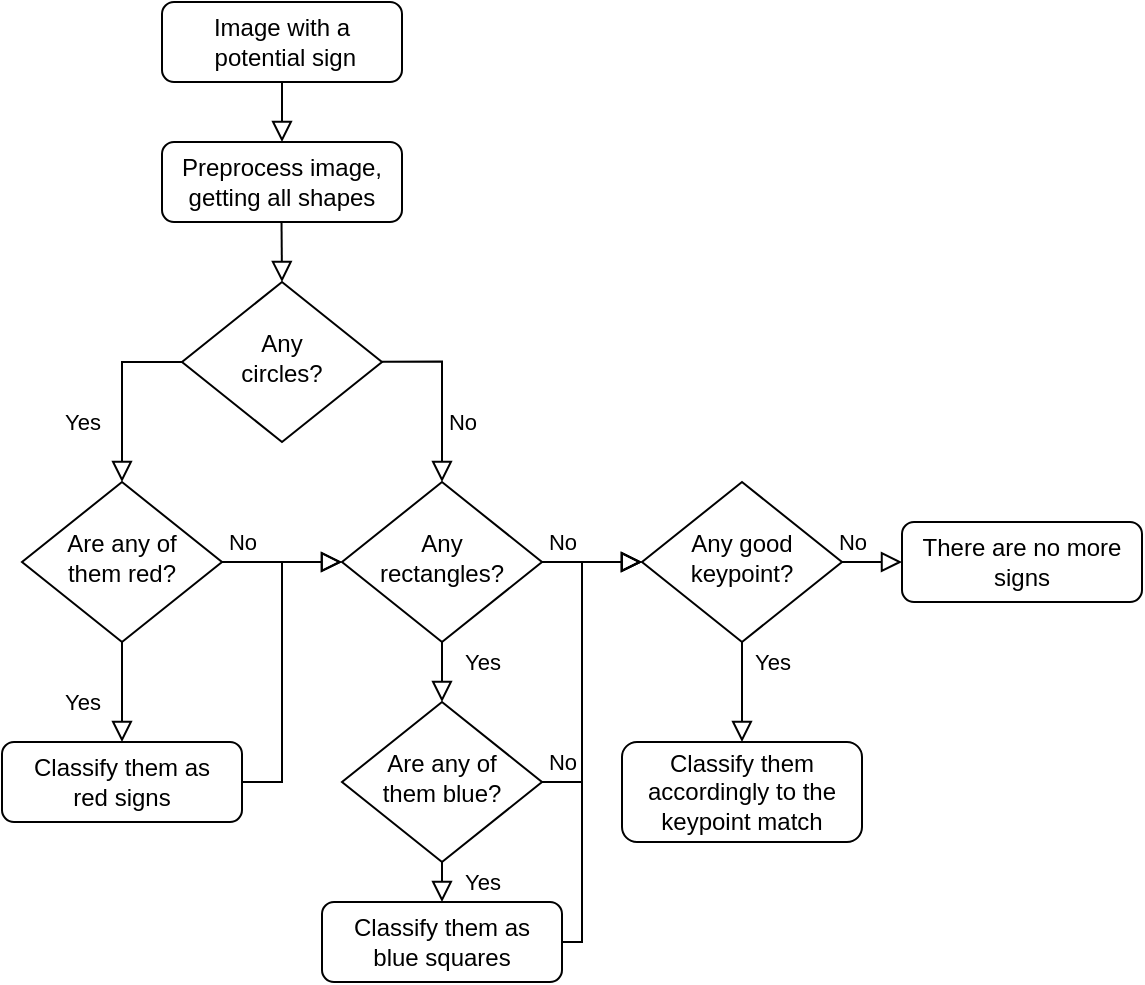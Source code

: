<mxfile version="17.5.0" type="device"><diagram id="C5RBs43oDa-KdzZeNtuy" name="Page-1"><mxGraphModel dx="1342" dy="628" grid="1" gridSize="10" guides="1" tooltips="1" connect="1" arrows="1" fold="1" page="1" pageScale="1" pageWidth="827" pageHeight="1169" math="0" shadow="0"><root><mxCell id="WIyWlLk6GJQsqaUBKTNV-0"/><mxCell id="WIyWlLk6GJQsqaUBKTNV-1" parent="WIyWlLk6GJQsqaUBKTNV-0"/><mxCell id="WIyWlLk6GJQsqaUBKTNV-2" value="" style="rounded=0;html=1;jettySize=auto;orthogonalLoop=1;fontSize=11;endArrow=block;endFill=0;endSize=8;strokeWidth=1;shadow=0;labelBackgroundColor=none;edgeStyle=orthogonalEdgeStyle;" parent="WIyWlLk6GJQsqaUBKTNV-1" source="WIyWlLk6GJQsqaUBKTNV-3" edge="1"><mxGeometry relative="1" as="geometry"><mxPoint x="220" y="100" as="targetPoint"/><Array as="points"><mxPoint x="220" y="90"/><mxPoint x="220" y="90"/></Array></mxGeometry></mxCell><mxCell id="WIyWlLk6GJQsqaUBKTNV-3" value="&lt;div&gt;Image with a&lt;/div&gt;&lt;div&gt;&amp;nbsp;potential sign&lt;br&gt;&lt;/div&gt;" style="rounded=1;whiteSpace=wrap;html=1;fontSize=12;glass=0;strokeWidth=1;shadow=0;" parent="WIyWlLk6GJQsqaUBKTNV-1" vertex="1"><mxGeometry x="160" y="30" width="120" height="40" as="geometry"/></mxCell><mxCell id="d0iDLx4WBVO7l3PTkfhY-0" value="&lt;div&gt;Preprocess image,&lt;/div&gt;&lt;div&gt;getting all shapes&lt;br&gt;&lt;/div&gt;" style="rounded=1;whiteSpace=wrap;html=1;fontSize=12;glass=0;strokeWidth=1;shadow=0;" parent="WIyWlLk6GJQsqaUBKTNV-1" vertex="1"><mxGeometry x="160" y="100" width="120" height="40" as="geometry"/></mxCell><mxCell id="d0iDLx4WBVO7l3PTkfhY-3" value="" style="rounded=0;html=1;jettySize=auto;orthogonalLoop=1;fontSize=11;endArrow=block;endFill=0;endSize=8;strokeWidth=1;shadow=0;labelBackgroundColor=none;edgeStyle=orthogonalEdgeStyle;" parent="WIyWlLk6GJQsqaUBKTNV-1" edge="1"><mxGeometry relative="1" as="geometry"><mxPoint x="219.76" y="140" as="sourcePoint"/><mxPoint x="220" y="170" as="targetPoint"/></mxGeometry></mxCell><mxCell id="d0iDLx4WBVO7l3PTkfhY-6" value="&lt;div&gt;Any&lt;/div&gt;&lt;div&gt;circles?&lt;/div&gt;" style="rhombus;whiteSpace=wrap;html=1;shadow=0;fontFamily=Helvetica;fontSize=12;align=center;strokeWidth=1;spacing=6;spacingTop=-4;" parent="WIyWlLk6GJQsqaUBKTNV-1" vertex="1"><mxGeometry x="170" y="170" width="100" height="80" as="geometry"/></mxCell><mxCell id="d0iDLx4WBVO7l3PTkfhY-8" value="No" style="edgeStyle=orthogonalEdgeStyle;rounded=0;html=1;jettySize=auto;orthogonalLoop=1;fontSize=11;endArrow=block;endFill=0;endSize=8;strokeWidth=1;shadow=0;labelBackgroundColor=none;entryX=0.5;entryY=0;entryDx=0;entryDy=0;" parent="WIyWlLk6GJQsqaUBKTNV-1" target="d0iDLx4WBVO7l3PTkfhY-13" edge="1"><mxGeometry x="0.336" y="10" relative="1" as="geometry"><mxPoint as="offset"/><mxPoint x="270" y="209.83" as="sourcePoint"/><mxPoint x="300" y="270.0" as="targetPoint"/><Array as="points"><mxPoint x="300" y="210"/></Array></mxGeometry></mxCell><mxCell id="d0iDLx4WBVO7l3PTkfhY-9" value="Yes" style="rounded=0;html=1;jettySize=auto;orthogonalLoop=1;fontSize=11;endArrow=block;endFill=0;endSize=8;strokeWidth=1;shadow=0;labelBackgroundColor=none;edgeStyle=orthogonalEdgeStyle;exitX=0;exitY=0.5;exitDx=0;exitDy=0;entryX=0.5;entryY=0;entryDx=0;entryDy=0;" parent="WIyWlLk6GJQsqaUBKTNV-1" source="d0iDLx4WBVO7l3PTkfhY-6" edge="1"><mxGeometry x="0.333" y="-20" relative="1" as="geometry"><mxPoint as="offset"/><mxPoint x="140" y="200" as="sourcePoint"/><mxPoint x="140" y="270.0" as="targetPoint"/><Array as="points"><mxPoint x="140" y="210"/></Array></mxGeometry></mxCell><mxCell id="d0iDLx4WBVO7l3PTkfhY-12" value="&lt;div&gt;Are any of&lt;/div&gt;&lt;div&gt;them red?&lt;br&gt;&lt;/div&gt;" style="rhombus;whiteSpace=wrap;html=1;shadow=0;fontFamily=Helvetica;fontSize=12;align=center;strokeWidth=1;spacing=6;spacingTop=-4;" parent="WIyWlLk6GJQsqaUBKTNV-1" vertex="1"><mxGeometry x="90" y="270" width="100" height="80" as="geometry"/></mxCell><mxCell id="d0iDLx4WBVO7l3PTkfhY-13" value="&lt;div&gt;Any &lt;br&gt;&lt;/div&gt;&lt;div&gt;rectangles?&lt;br&gt;&lt;/div&gt;" style="rhombus;whiteSpace=wrap;html=1;shadow=0;fontFamily=Helvetica;fontSize=12;align=center;strokeWidth=1;spacing=6;spacingTop=-4;" parent="WIyWlLk6GJQsqaUBKTNV-1" vertex="1"><mxGeometry x="250" y="270" width="100" height="80" as="geometry"/></mxCell><mxCell id="d0iDLx4WBVO7l3PTkfhY-14" value="No" style="edgeStyle=orthogonalEdgeStyle;rounded=0;html=1;jettySize=auto;orthogonalLoop=1;fontSize=11;endArrow=block;endFill=0;endSize=8;strokeWidth=1;shadow=0;labelBackgroundColor=none;exitX=1;exitY=0.5;exitDx=0;exitDy=0;entryX=0;entryY=0.5;entryDx=0;entryDy=0;" parent="WIyWlLk6GJQsqaUBKTNV-1" source="d0iDLx4WBVO7l3PTkfhY-12" target="d0iDLx4WBVO7l3PTkfhY-13" edge="1"><mxGeometry x="-0.667" y="10" relative="1" as="geometry"><mxPoint as="offset"/><mxPoint x="195" y="309.83" as="sourcePoint"/><mxPoint x="245" y="309.83" as="targetPoint"/><Array as="points"/></mxGeometry></mxCell><mxCell id="a49ZQhzBaeui1TqdcuHW-0" value="Yes" style="rounded=0;html=1;jettySize=auto;orthogonalLoop=1;fontSize=11;endArrow=block;endFill=0;endSize=8;strokeWidth=1;shadow=0;labelBackgroundColor=none;edgeStyle=orthogonalEdgeStyle;exitX=0.5;exitY=1;exitDx=0;exitDy=0;entryX=0.5;entryY=0;entryDx=0;entryDy=0;" parent="WIyWlLk6GJQsqaUBKTNV-1" source="d0iDLx4WBVO7l3PTkfhY-12" target="a49ZQhzBaeui1TqdcuHW-1" edge="1"><mxGeometry x="0.2" y="-20" relative="1" as="geometry"><mxPoint as="offset"/><mxPoint x="170" y="390" as="sourcePoint"/><mxPoint x="140" y="380" as="targetPoint"/><Array as="points"/></mxGeometry></mxCell><mxCell id="a49ZQhzBaeui1TqdcuHW-1" value="&lt;div&gt;Classify them as&lt;/div&gt;&lt;div&gt;red signs&lt;br&gt;&lt;/div&gt;" style="rounded=1;whiteSpace=wrap;html=1;fontSize=12;glass=0;strokeWidth=1;shadow=0;" parent="WIyWlLk6GJQsqaUBKTNV-1" vertex="1"><mxGeometry x="80" y="400" width="120" height="40" as="geometry"/></mxCell><mxCell id="a49ZQhzBaeui1TqdcuHW-7" value="" style="rounded=0;html=1;jettySize=auto;orthogonalLoop=1;fontSize=11;endArrow=block;endFill=0;endSize=8;strokeWidth=1;shadow=0;labelBackgroundColor=none;edgeStyle=orthogonalEdgeStyle;exitX=1;exitY=0.5;exitDx=0;exitDy=0;" parent="WIyWlLk6GJQsqaUBKTNV-1" source="a49ZQhzBaeui1TqdcuHW-1" edge="1"><mxGeometry relative="1" as="geometry"><mxPoint x="250" y="310" as="targetPoint"/><Array as="points"><mxPoint x="220" y="420"/><mxPoint x="220" y="310"/></Array><mxPoint x="230" y="370.0" as="sourcePoint"/></mxGeometry></mxCell><mxCell id="a49ZQhzBaeui1TqdcuHW-10" value="&lt;div&gt;Any good &lt;br&gt;&lt;/div&gt;&lt;div&gt;keypoint?&lt;br&gt;&lt;/div&gt;" style="rhombus;whiteSpace=wrap;html=1;shadow=0;fontFamily=Helvetica;fontSize=12;align=center;strokeWidth=1;spacing=6;spacingTop=-4;" parent="WIyWlLk6GJQsqaUBKTNV-1" vertex="1"><mxGeometry x="400" y="270" width="100" height="80" as="geometry"/></mxCell><mxCell id="a49ZQhzBaeui1TqdcuHW-13" value="Yes" style="edgeStyle=orthogonalEdgeStyle;rounded=0;html=1;jettySize=auto;orthogonalLoop=1;fontSize=11;endArrow=block;endFill=0;endSize=8;strokeWidth=1;shadow=0;labelBackgroundColor=none;exitX=0.5;exitY=1;exitDx=0;exitDy=0;entryX=0.5;entryY=0;entryDx=0;entryDy=0;" parent="WIyWlLk6GJQsqaUBKTNV-1" source="d0iDLx4WBVO7l3PTkfhY-13" target="a49ZQhzBaeui1TqdcuHW-15" edge="1"><mxGeometry x="-0.333" y="20" relative="1" as="geometry"><mxPoint as="offset"/><mxPoint x="270" y="380.0" as="sourcePoint"/><mxPoint x="300" y="380" as="targetPoint"/><Array as="points"/></mxGeometry></mxCell><mxCell id="a49ZQhzBaeui1TqdcuHW-15" value="&lt;div&gt;Are any of&lt;/div&gt;&lt;div&gt;them blue?&lt;br&gt;&lt;/div&gt;" style="rhombus;whiteSpace=wrap;html=1;shadow=0;fontFamily=Helvetica;fontSize=12;align=center;strokeWidth=1;spacing=6;spacingTop=-4;" parent="WIyWlLk6GJQsqaUBKTNV-1" vertex="1"><mxGeometry x="250" y="380" width="100" height="80" as="geometry"/></mxCell><mxCell id="a49ZQhzBaeui1TqdcuHW-16" value="&lt;div&gt;Classify them as&lt;/div&gt;&lt;div&gt;blue squares&lt;br&gt;&lt;/div&gt;" style="rounded=1;whiteSpace=wrap;html=1;fontSize=12;glass=0;strokeWidth=1;shadow=0;" parent="WIyWlLk6GJQsqaUBKTNV-1" vertex="1"><mxGeometry x="240" y="480" width="120" height="40" as="geometry"/></mxCell><mxCell id="a49ZQhzBaeui1TqdcuHW-17" value="Yes" style="rounded=0;html=1;jettySize=auto;orthogonalLoop=1;fontSize=11;endArrow=block;endFill=0;endSize=8;strokeWidth=1;shadow=0;labelBackgroundColor=none;edgeStyle=orthogonalEdgeStyle;exitX=0.5;exitY=1;exitDx=0;exitDy=0;" parent="WIyWlLk6GJQsqaUBKTNV-1" source="a49ZQhzBaeui1TqdcuHW-15" edge="1"><mxGeometry y="20" relative="1" as="geometry"><mxPoint as="offset"/><mxPoint x="299.86" y="470" as="sourcePoint"/><mxPoint x="300" y="480" as="targetPoint"/><Array as="points"/></mxGeometry></mxCell><mxCell id="a49ZQhzBaeui1TqdcuHW-18" value="" style="rounded=0;html=1;jettySize=auto;orthogonalLoop=1;fontSize=11;endArrow=block;endFill=0;endSize=8;strokeWidth=1;shadow=0;labelBackgroundColor=none;edgeStyle=orthogonalEdgeStyle;exitX=1;exitY=0.5;exitDx=0;exitDy=0;entryX=0;entryY=0.5;entryDx=0;entryDy=0;" parent="WIyWlLk6GJQsqaUBKTNV-1" source="a49ZQhzBaeui1TqdcuHW-16" target="a49ZQhzBaeui1TqdcuHW-10" edge="1"><mxGeometry relative="1" as="geometry"><mxPoint x="439" y="390" as="targetPoint"/><Array as="points"><mxPoint x="370" y="500"/><mxPoint x="370" y="310"/></Array><mxPoint x="389" y="500" as="sourcePoint"/></mxGeometry></mxCell><mxCell id="a49ZQhzBaeui1TqdcuHW-19" value="No" style="rounded=0;html=1;jettySize=auto;orthogonalLoop=1;fontSize=11;endArrow=block;endFill=0;endSize=8;strokeWidth=1;shadow=0;labelBackgroundColor=none;edgeStyle=orthogonalEdgeStyle;exitX=1;exitY=0.5;exitDx=0;exitDy=0;" parent="WIyWlLk6GJQsqaUBKTNV-1" source="d0iDLx4WBVO7l3PTkfhY-13" edge="1"><mxGeometry x="-0.6" y="10" relative="1" as="geometry"><mxPoint as="offset"/><mxPoint x="370" y="300" as="sourcePoint"/><mxPoint x="400" y="310" as="targetPoint"/><Array as="points"><mxPoint x="360" y="310"/><mxPoint x="360" y="310"/></Array></mxGeometry></mxCell><mxCell id="a49ZQhzBaeui1TqdcuHW-21" value="" style="rounded=0;html=1;jettySize=auto;orthogonalLoop=1;fontSize=11;endArrow=block;endFill=0;endSize=8;strokeWidth=1;shadow=0;labelBackgroundColor=none;edgeStyle=orthogonalEdgeStyle;exitX=0.5;exitY=1;exitDx=0;exitDy=0;entryX=0.5;entryY=0;entryDx=0;entryDy=0;" parent="WIyWlLk6GJQsqaUBKTNV-1" source="a49ZQhzBaeui1TqdcuHW-10" target="a49ZQhzBaeui1TqdcuHW-22" edge="1"><mxGeometry relative="1" as="geometry"><mxPoint x="449.71" y="360" as="sourcePoint"/><mxPoint x="450" y="380" as="targetPoint"/></mxGeometry></mxCell><mxCell id="a49ZQhzBaeui1TqdcuHW-22" value="&lt;div&gt;Classify them accordingly to the &lt;br&gt;&lt;/div&gt;&lt;div&gt;keypoint match&lt;br&gt;&lt;/div&gt;" style="rounded=1;whiteSpace=wrap;html=1;fontSize=12;glass=0;strokeWidth=1;shadow=0;" parent="WIyWlLk6GJQsqaUBKTNV-1" vertex="1"><mxGeometry x="390" y="400" width="120" height="50" as="geometry"/></mxCell><mxCell id="a49ZQhzBaeui1TqdcuHW-23" value="&lt;font style=&quot;font-size: 11px&quot;&gt;Yes&lt;/font&gt;" style="text;html=1;align=center;verticalAlign=middle;resizable=0;points=[];autosize=1;strokeColor=none;fillColor=none;" parent="WIyWlLk6GJQsqaUBKTNV-1" vertex="1"><mxGeometry x="450" y="350" width="30" height="20" as="geometry"/></mxCell><mxCell id="a49ZQhzBaeui1TqdcuHW-24" value="No" style="edgeStyle=orthogonalEdgeStyle;rounded=0;html=1;jettySize=auto;orthogonalLoop=1;fontSize=11;endArrow=block;endFill=0;endSize=8;strokeWidth=1;shadow=0;labelBackgroundColor=none;exitX=1;exitY=0.5;exitDx=0;exitDy=0;entryX=0;entryY=0.5;entryDx=0;entryDy=0;" parent="WIyWlLk6GJQsqaUBKTNV-1" source="a49ZQhzBaeui1TqdcuHW-10" target="a49ZQhzBaeui1TqdcuHW-26" edge="1"><mxGeometry x="-0.667" y="10" relative="1" as="geometry"><mxPoint as="offset"/><mxPoint x="510" y="309.66" as="sourcePoint"/><mxPoint x="530" y="310" as="targetPoint"/><Array as="points"/></mxGeometry></mxCell><mxCell id="a49ZQhzBaeui1TqdcuHW-26" value="&lt;div&gt;There are no more&lt;/div&gt;&lt;div&gt;signs&lt;br&gt;&lt;/div&gt;" style="rounded=1;whiteSpace=wrap;html=1;fontSize=12;glass=0;strokeWidth=1;shadow=0;" parent="WIyWlLk6GJQsqaUBKTNV-1" vertex="1"><mxGeometry x="530" y="290" width="120" height="40" as="geometry"/></mxCell><mxCell id="CyppvK-841VkF93dMpHh-1" value="No" style="rounded=0;html=1;jettySize=auto;orthogonalLoop=1;fontSize=11;endArrow=block;endFill=0;endSize=8;strokeWidth=1;shadow=0;labelBackgroundColor=none;edgeStyle=orthogonalEdgeStyle;exitX=1;exitY=0.5;exitDx=0;exitDy=0;" parent="WIyWlLk6GJQsqaUBKTNV-1" source="a49ZQhzBaeui1TqdcuHW-15" edge="1"><mxGeometry x="-0.625" y="10" relative="1" as="geometry"><mxPoint as="offset"/><mxPoint x="360" y="419.66" as="sourcePoint"/><mxPoint x="400" y="310" as="targetPoint"/><Array as="points"><mxPoint x="370" y="420"/><mxPoint x="370" y="310"/></Array></mxGeometry></mxCell></root></mxGraphModel></diagram></mxfile>